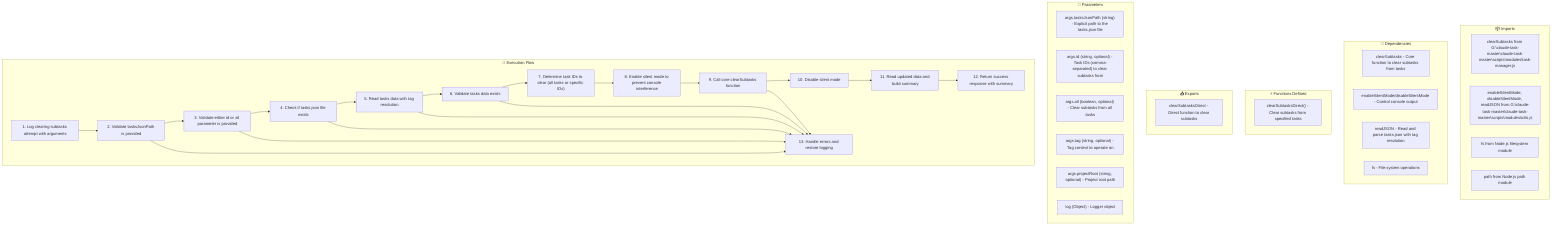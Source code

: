 flowchart TB
    subgraph Imports["📦 Imports"]
        import1["clearSubtasks from G:\claude-task-master\claude-task-master\scripts\modules\task-manager.js"]
        import2["enableSilentMode, disableSilentMode, readJSON from G:\claude-task-master\claude-task-master\scripts\modules\utils.js"]
        import3["fs from Node.js filesystem module"]
        import4["path from Node.js path module"]
    end

    subgraph Dependencies["🔗 Dependencies"]
        dep1["clearSubtasks - Core function to clear subtasks from tasks"]
        dep2["enableSilentMode/disableSilentMode - Control console output"]
        dep3["readJSON - Read and parse tasks.json with tag resolution"]
        dep4["fs - File system operations"]
    end

    subgraph Functions_Defined["⚡ Functions Defined"]
        func1["clearSubtasksDirect() - Clear subtasks from specified tasks"]
    end

    subgraph Exports["📤 Exports"]
        exp1["clearSubtasksDirect - Direct function to clear subtasks"]
    end

    subgraph Parameters["📝 Parameters"]
        param1["args.tasksJsonPath (string) - Explicit path to the tasks.json file"]
        param2["args.id (string, optional) - Task IDs (comma-separated) to clear subtasks from"]
        param3["args.all (boolean, optional) - Clear subtasks from all tasks"]
        param4["args.tag (string, optional) - Tag context to operate on"]
        param5["args.projectRoot (string, optional) - Project root path"]
        param6["log (Object) - Logger object"]
    end

    subgraph Execution_Flow["🔄 Execution Flow"]
        step1["1. Log clearing subtasks attempt with arguments"]
        step2["2. Validate tasksJsonPath is provided"]
        step3["3. Validate either id or all parameter is provided"]
        step4["4. Check if tasks.json file exists"]
        step5["5. Read tasks data with tag resolution"]
        step6["6. Validate tasks data exists"]
        step7["7. Determine task IDs to clear (all tasks or specific IDs)"]
        step8["8. Enable silent mode to prevent console interference"]
        step9["9. Call core clearSubtasks function"]
        step10["10. Disable silent mode"]
        step11["11. Read updated data and build summary"]
        step12["12. Return success response with summary"]
        step13["13. Handle errors and restore logging"]
    end

    %% Flow connections
    step1 --> step2
    step2 --> step3
    step3 --> step4
    step4 --> step5
    step5 --> step6
    step6 --> step7
    step7 --> step8
    step8 --> step9
    step9 --> step10
    step10 --> step11
    step11 --> step12
    step2 --> step13
    step3 --> step13
    step4 --> step13
    step5 --> step13
    step6 --> step13
    step9 --> step13